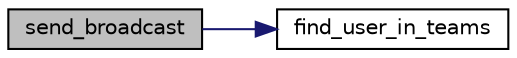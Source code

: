 digraph "send_broadcast"
{
  edge [fontname="Helvetica",fontsize="10",labelfontname="Helvetica",labelfontsize="10"];
  node [fontname="Helvetica",fontsize="10",shape=record];
  rankdir="LR";
  Node19 [label="send_broadcast",height=0.2,width=0.4,color="black", fillcolor="grey75", style="filled", fontcolor="black"];
  Node19 -> Node20 [color="midnightblue",fontsize="10",style="solid",fontname="Helvetica"];
  Node20 [label="find_user_in_teams",height=0.2,width=0.4,color="black", fillcolor="white", style="filled",URL="$find__list_8c.html#acd187da9c982bdcd9e7b547c9fe44d0e"];
}

